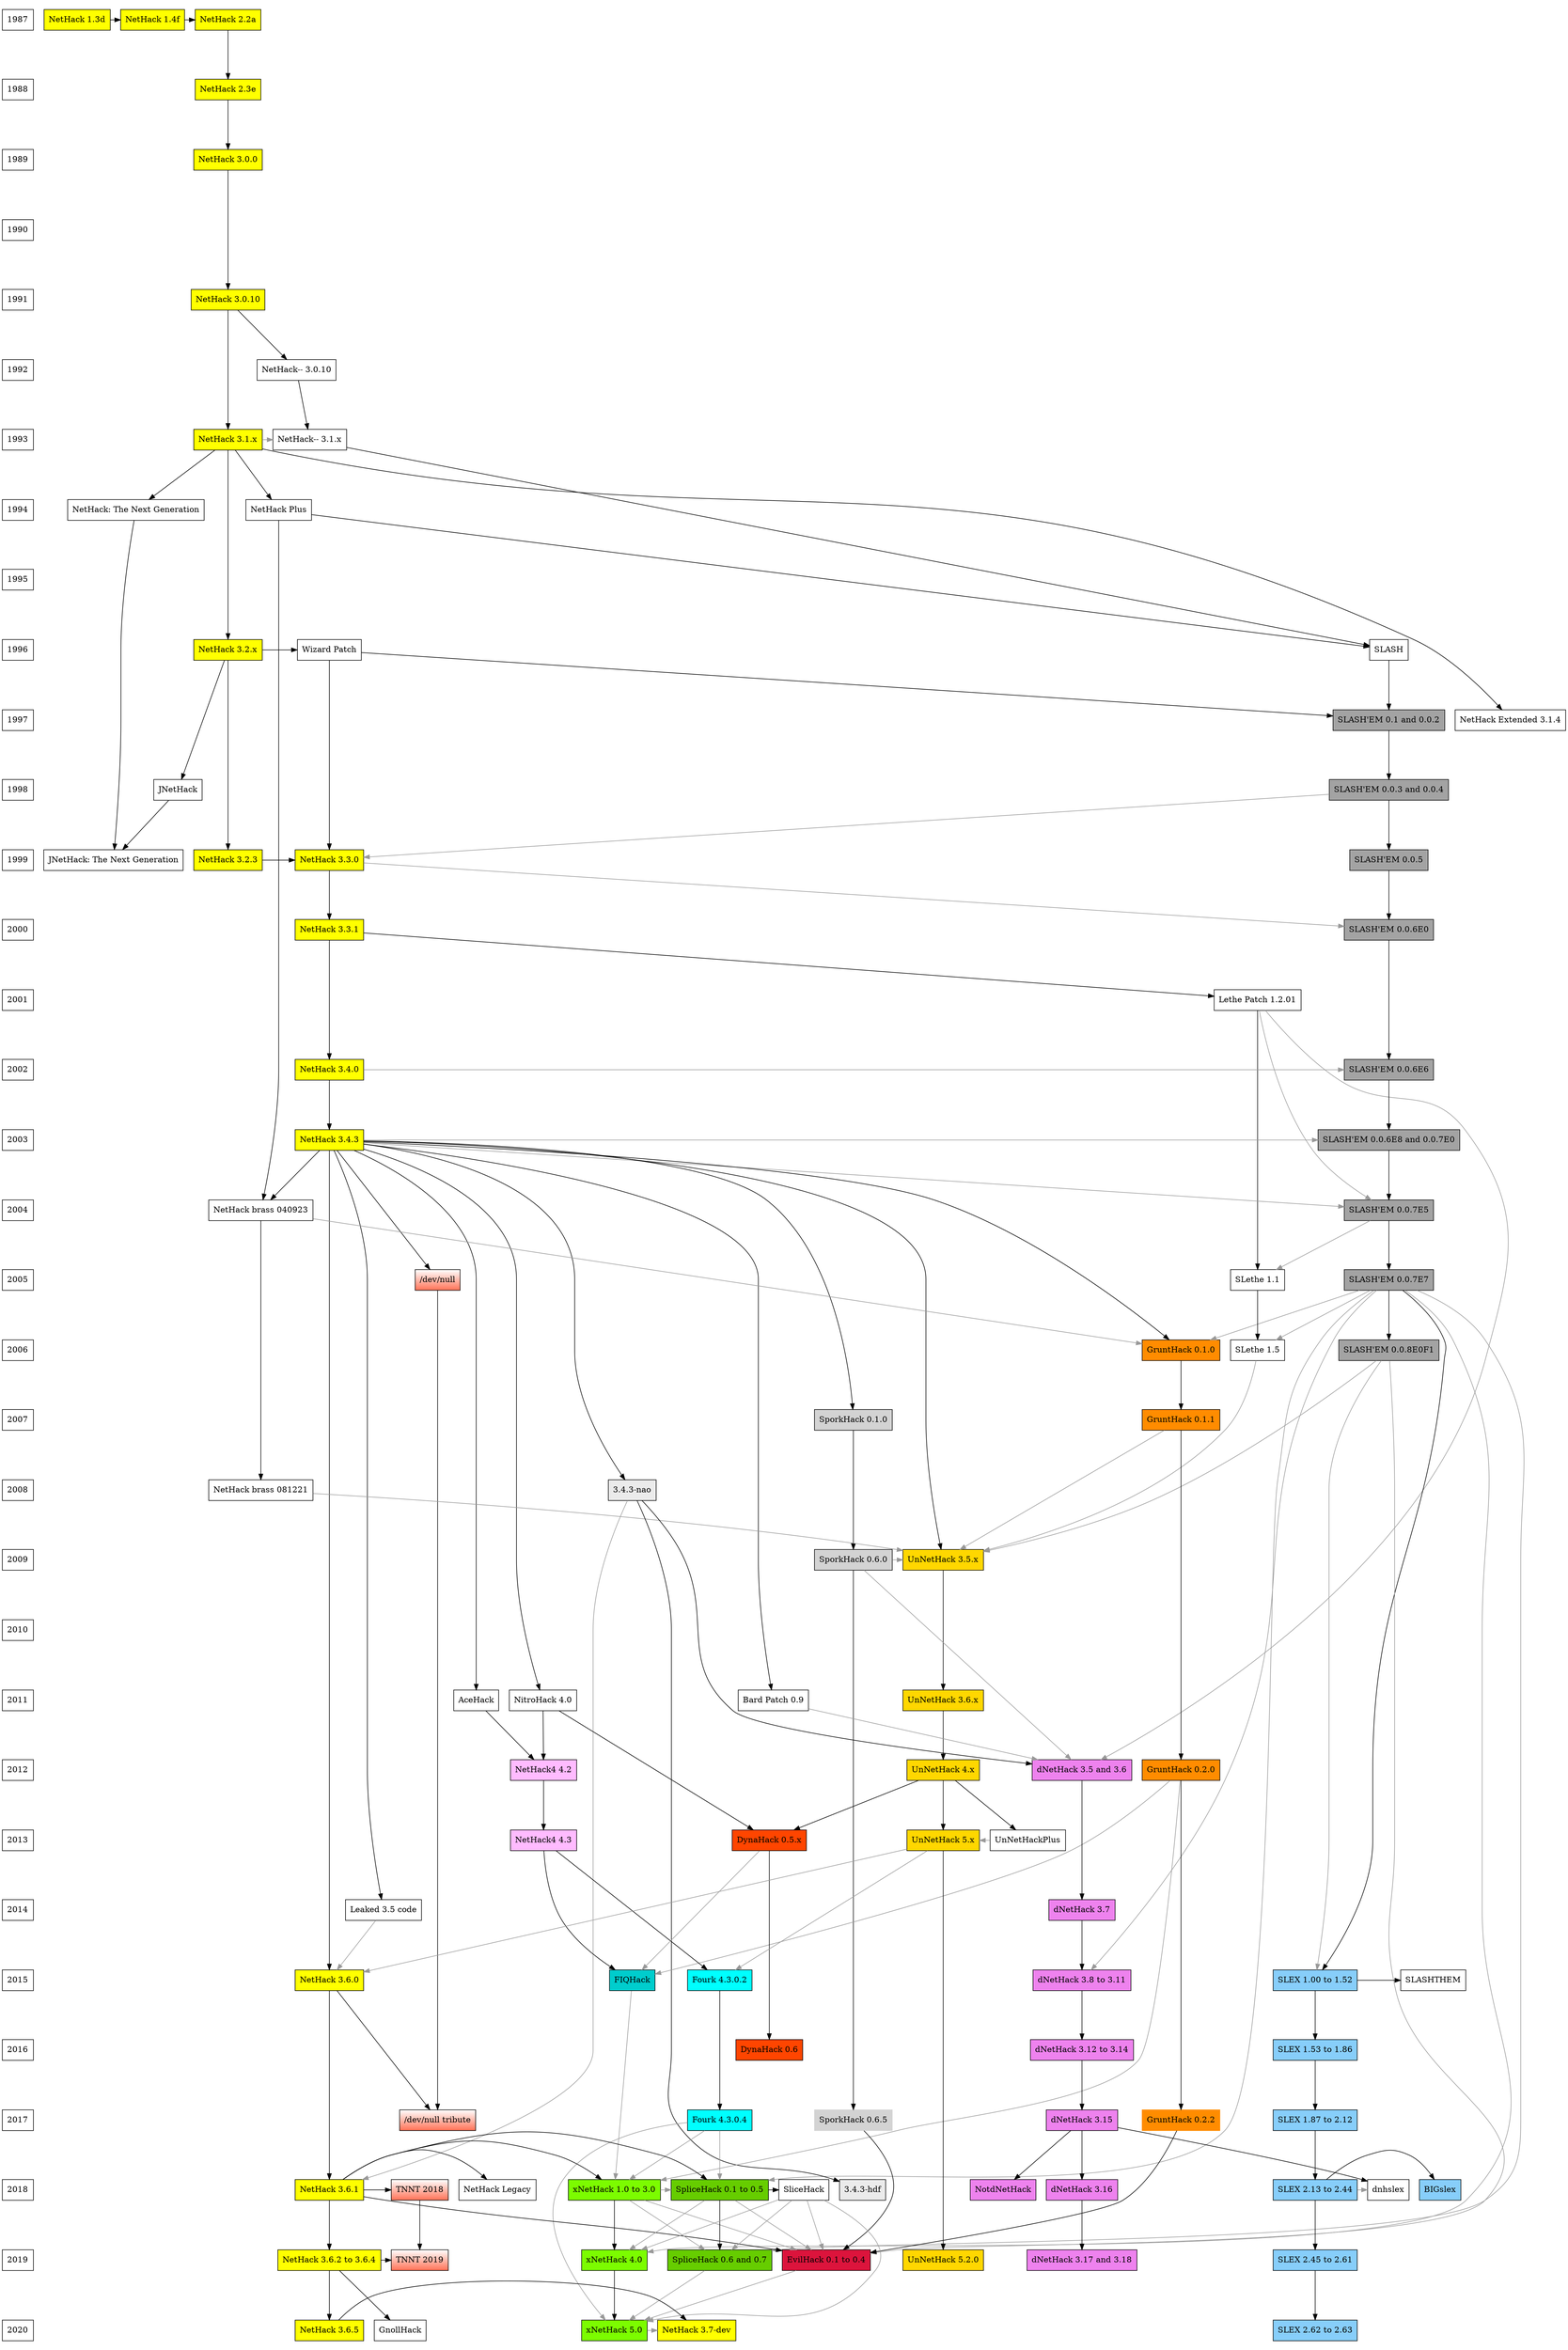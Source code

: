 /* Timeline of all NetHack variants, organized by date.
 *
 * A solid line represents a direct derivation; a dashed line represents
 * inspiration or a smaller group of features copied over.
 *
 * Yellow boxes represent vanilla; white boxes represent abandoned, obsoleted,
 * or fringe variants; various other colors denote active or at least
 * maintained variants.
 *
 * If a variant has more than one release in a year, they are generally merged
 * to avoid having to put two adjacent nodes for the same thing.
 *
 * Also, some releases might be skipped if nothing interesting happened with
 * that node.
 *
 * This graph is not very good at displaying rolling releases that don't have
 * tagged versions; in particular, 3.4.3-nao is a long running one. Variants
 * are marked as unversioned if they don't have clear version numbers (such as
 * FIQHack), or are new in the current year, or were abandoned after one
 * release and only ever had one version.
 *
 * The rules of thumb for whether a current variant should be included on this
 * graph are generally: it should be playable on a server, it should have had
 * at least one release, and it should not be a self-proclaimed joke variant.
 * It's up for some debate what happens if a variant is abandoned, then picked
 * back up by someone else and development and releases resume. Currently these
 * are rendered with a border of their fill color (i.e. no border).
 *
 * Original for UnNetHack by Patric Mueller (bhaak).
 * Updated to reflect changes since 2009 and all other variants by aosdict.
 */

digraph unix {
/* experimental */
/* splines="ortho"; */

ratio=1.50;

        node [shape=rect, style=filled, fillcolor=white];

	1987 [shape=rect];
	1988 [shape=rect];
	1989 [shape=rect];
	1990 [shape=rect];
	1991 [shape=rect];
	1992 [shape=rect];
	1993 [shape=rect];
	1994 [shape=rect];
	1995 [shape=rect];
	1996 [shape=rect];
	1997 [shape=rect];
	1998 [shape=rect];
	1999 [shape=rect];
	2000 [shape=rect];
	2001 [shape=rect];
	2002 [shape=rect];
	2003 [shape=rect];
	2004 [shape=rect];
	2005 [shape=rect];
	2006 [shape=rect];
	2007 [shape=rect];
	2008 [shape=rect];
	2009 [shape=rect];
	2010 [shape=rect];
	2011 [shape=rect];
	2012 [shape=rect];
	2013 [shape=rect];
	2014 [shape=rect];
	2015 [shape=rect];
	2016 [shape=rect];
	2017 [shape=rect];
	2018 [shape=rect];
	2019 [shape=rect];
	2020 [shape=rect];

        /* Arrows in this section are for formatting only and should all be
         * marked invisible, conveying no semantic information about the
         * variants. Beware of cascading effects from GraphViz subsequently
         * messing up the graph in other places after applying a constraint here.
         * If there *is* already a real relationship between two of the nodes
         * on the same level, be sure to omit any invisible arrows here, since
         * they will mess up the actually rendering arrows, and the relationship
         * will be preserved anyway. */
        {rank=same; 1987 "NetHack 1.3d" "NetHack 1.4f" "NetHack 2.2a" ;}
        {rank=same; 1988 "NetHack 2.3e" ;}
        {rank=same; 1989 "NetHack 3.0.0" ;}
        {rank=same; 1990 ;}
        {rank=same; 1991 "NetHack 3.0.10" ;}
        {rank=same; 1992 "NetHack-- 3.0.10" ;}
        {rank=same; 1993 "NetHack 3.1.x" "NetHack-- 3.1.x" ;}
        {rank=same; 1994 "NetHack Plus" "NetHack: The Next Generation" ;}
        {rank=same; 1995 ;}
        {rank=same; 1996 "NetHack 3.2.x" "SLASH" "Wizard Patch" ;}
        {rank=same; 1997 "NetHack Extended 3.1.4" "SLASH'EM 0.1 and 0.0.2" ;}
        {rank=same; 1998 "JNetHack" "SLASH'EM 0.0.3 and 0.0.4" ;}
        {rank=same; 1999 "NetHack 3.2.3" "NetHack 3.3.0" "JNetHack: The Next Generation" "SLASH'EM 0.0.5" ;}
        {rank=same; 2000 "NetHack 3.3.1" "SLASH'EM 0.0.6E0" ;}
        {rank=same; 2001 "Lethe Patch 1.2.01" ;}
        {rank=same; 2002 "NetHack 3.4.0" "SLASH'EM 0.0.6E6"  ;}
        {rank=same; 2003 "NetHack 3.4.3" "SLASH'EM 0.0.6E8 and 0.0.7E0" ;}
        {rank=same; 2004 "NetHack brass 040923" "SLASH'EM 0.0.7E5" ;}
        {rank=same; 2005 "/dev/null" "SLASH'EM 0.0.7E7" "SLethe 1.1" ;}
        {rank=same; 2006 "GruntHack 0.1.0" "SLASH'EM 0.0.8E0F1" "SLethe 1.5" ;}
        {rank=same; 2007 "SporkHack 0.1.0" "GruntHack 0.1.1" ;}
        {rank=same; 2008 "NetHack brass 081221" "3.4.3-nao";}
        {rank=same; 2009 "UnNetHack 3.5.x" "SporkHack 0.6.0";}
        {rank=same; 2011 "UnNetHack 3.6.x" "AceHack" "NitroHack 4.0" "Bard Patch 0.9" ;}
        {rank=same; 2012 "NetHack4 4.2" "GruntHack 0.2.0" "UnNetHack 4.x" "dNetHack 3.5 and 3.6" ;}
        {rank=same; 2013 "NetHack4 4.3" "DynaHack 0.5.x" "UnNetHack 5.x" "UnNetHackPlus" ;}
        {rank=same; 2014 "Leaked 3.5 code" "dNetHack 3.7" ;}
        {rank=same; 2015 "NetHack 3.6.0" "FIQHack" "Fourk 4.3.0.2" "dNetHack 3.8 to 3.11" "SLEX 1.00 to 1.52" "SLASHTHEM" ;}
        {rank=same; 2016 "dNetHack 3.12 to 3.14" "DynaHack 0.6" "SLEX 1.53 to 1.86" ;}
        {rank=same; 2017 "SporkHack 0.6.5" "GruntHack 0.2.2" "Fourk 4.3.0.4" "dNetHack 3.15" "SLEX 1.87 to 2.12" "/dev/null tribute";}
        {rank=same; 2018 "NetHack 3.6.1" "3.4.3-hdf" "xNetHack 1.0 to 3.0" "SpliceHack 0.1 to 0.5" "TNNT 2018" "SliceHack" "NotdNetHack" "dNetHack 3.16" "SLEX 2.13 to 2.44" "dnhslex" "BIGslex" "NetHack Legacy" ;}
        {rank=same; 2019 "NetHack 3.6.2 to 3.6.4" "xNetHack 4.0" "SpliceHack 0.6 and 0.7" "EvilHack 0.1 to 0.4" "TNNT 2019" "UnNetHack 5.2.0" "dNetHack 3.17 and 3.18" "SLEX 2.45 to 2.61";}
        {rank=same; 2020 "NetHack 3.6.5" "NetHack 3.7-dev" "xNetHack 5.0" "SLEX 2.62 to 2.63" "GnollHack" ;}

	/* NetHack */
        /* increment group number when there is more than one version in a year */
	"NetHack 1.3d" -> "NetHack 1.4f" -> "NetHack 2.2a" -> "NetHack 2.3e" -> "NetHack 3.0.0" -> "NetHack 3.0.10" -> "NetHack 3.1.x" -> "NetHack 3.2.x" -> "NetHack 3.2.3" -> "NetHack 3.3.0" -> "NetHack 3.3.1" -> "NetHack 3.4.0" -> "NetHack 3.4.3" -> "NetHack 3.6.0" -> "NetHack 3.6.1" -> "NetHack 3.6.2 to 3.6.4" -> "NetHack 3.6.5" -> "NetHack 3.7-dev" [weight=10];
        "NetHack 3.4.3" -> "Leaked 3.5 code"
        "Leaked 3.5 code" -> "NetHack 3.6.0" [color=gray60];
	"NetHack 1.3d" [fillcolor="yellow"];
	"NetHack 1.4f" [fillcolor="yellow"];
	"NetHack 2.2a" [group=vanilla1, fillcolor="yellow"];
	"NetHack 2.3e" [group=vanilla1, fillcolor="yellow"];
	"NetHack 3.0.0" [group=vanilla1, fillcolor="yellow"];
	"NetHack 3.0.10" [group=vanilla1, fillcolor="yellow"];
	"NetHack 3.1.x" [group=vanilla1, fillcolor="yellow"];
	"NetHack 3.2.x" [group=vanilla1, fillcolor="yellow"];
	"NetHack 3.2.3" [group=vanilla1, fillcolor="yellow"];
	"NetHack 3.3.0" [group=vanilla2, fillcolor="yellow"];
	"NetHack 3.3.1" [group=vanilla2, fillcolor="yellow"];
	"NetHack 3.4.0" [group=vanilla2,fillcolor="yellow"];
	"NetHack 3.4.3" [group=vanilla2, fillcolor="yellow"];
	"NetHack 3.6.0" [group=vanilla2, fillcolor="yellow"];
	"NetHack 3.6.1" [group=vanilla2, fillcolor="yellow"];
	"NetHack 3.6.2 to 3.6.4" [group=vanilla2, fillcolor="yellow"];
        /* "NetHack 3.6.3 and 3.6.4" [group=vanilla3, fillcolor="yellow"]; */
        /* "NetHack 3.6.4" [group=vanilla3, fillcolor="yellow"]; */
        "NetHack 3.6.5" [group=vanilla2, fillcolor="yellow"];
        "NetHack 3.7-dev" [fillcolor="yellow"];

	/* NetHack: The Next Generation */
	"NetHack 3.1.x" -> "NetHack: The Next Generation";

        /* NetHack Extended */
        "NetHack 3.1.x" -> "NetHack Extended 3.1.4";

        /* JNetHack */
        "NetHack 3.2.x" -> "JNetHack";
        "JNetHack" -> "JNetHack: The Next Generation";
        "NetHack: The Next Generation" -> "JNetHack: The Next Generation";

	/* nethackwiki.com/wiki/NetHack-- */
	"NetHack 3.0.10" -> "NetHack-- 3.0.10";
	"NetHack-- 3.0.10" -> "NetHack-- 3.1.x";
	"NetHack 3.1.x" -> "NetHack-- 3.1.x" [color=gray60];

	/* nethack.wikia.com/wiki/NetHack_Plus */
	"NetHack 3.1.x" -> "NetHack Plus";

	/* SLASH V1 - V6,  slashem/dat/history */
	"NetHack-- 3.1.x" -> "SLASH";
	"NetHack Plus" -> "SLASH";
        "SLASH" [group=slash];

	/* Wizard Patch */
	"NetHack 3.2.x" -> "Wizard Patch";
	"Wizard Patch" -> "NetHack 3.3.0";
	"Wizard Patch" -> "SLASH'EM 0.1 and 0.0.2";

	/* SLASH EM */
	"SLASH" -> "SLASH'EM 0.1 and 0.0.2";
	"NetHack 3.3.0" -> "SLASH'EM 0.0.6E0" [color=gray60];
	"NetHack 3.4.0" -> "SLASH'EM 0.0.6E6" [color=gray60];
	"NetHack 3.4.3" -> "SLASH'EM 0.0.6E8 and 0.0.7E0" [color=gray60];
	"NetHack 3.4.3" -> "SLASH'EM 0.0.7E5" [color=gray60];
        "SLASH'EM 0.0.3 and 0.0.4" -> "NetHack 3.3.0" [color=gray60];
	"SLASH'EM 0.1 and 0.0.2" -> "SLASH'EM 0.0.3 and 0.0.4" -> "SLASH'EM 0.0.5" -> "SLASH'EM 0.0.6E0" -> "SLASH'EM 0.0.6E6" ->  "SLASH'EM 0.0.6E8 and 0.0.7E0" -> "SLASH'EM 0.0.7E5" -> "SLASH'EM 0.0.7E7" -> "SLASH'EM 0.0.8E0F1";
	"SLASH'EM 0.1 and 0.0.2"  [group=slash, fillcolor=gray64];
	"SLASH'EM 0.0.3 and 0.0.4"  [group=slash, fillcolor=gray64];
	"SLASH'EM 0.0.5"  [group=slash, fillcolor=gray64];
	"SLASH'EM 0.0.6E0"  [group=slash, fillcolor=gray64];
	"SLASH'EM 0.0.6E6"  [group=slash, fillcolor=gray64];
	"SLASH'EM 0.0.6E8 and 0.0.7E0"  [group=slash, fillcolor=gray64];
	"SLASH'EM 0.0.7E5"  [group=slash, fillcolor=gray64];
	"SLASH'EM 0.0.7E7"  [group=slash, fillcolor=gray64];
	"SLASH'EM 0.0.8E0F1" [group=slash, fillcolor=gray64];

        /* NAO - alt.org/nethack */
        "NetHack 3.4.3" -> "3.4.3-nao";
        "3.4.3-nao" -> "NetHack 3.6.1" [color=gray60];
        "3.4.3-nao" [fillcolor="gray92"];

        /* HDF - hardfought.org server builds */
        "3.4.3-nao" -> "3.4.3-hdf";
        "3.4.3-hdf" [fillcolor="gray92"]

        /* devnull tournament */
        "NetHack 3.4.3" -> "/dev/null";
        "/dev/null" -> "/dev/null tribute";
        "NetHack 3.6.0" -> "/dev/null tribute";
        "/dev/null" [group=tournament, fillcolor="white:coral1", gradientangle=270]
        "/dev/null tribute" [group=tournament, fillcolor="white:coral1", gradientangle=270]

        /* The November NetHack Tournament */
        "NetHack 3.6.1" -> "TNNT 2018";
        "NetHack 3.6.2 to 3.6.4" -> "TNNT 2019";
        "TNNT 2018" -> "TNNT 2019";
        "TNNT 2018" [group=tournament, fillcolor="white:coral1", gradientangle=270]
        "TNNT 2019" [group=tournament, fillcolor="white:coral1", gradientangle=270]

	/* GruntHack */
	"NetHack 3.4.3" -> "GruntHack 0.1.0";
        "SLASH'EM 0.0.7E7" -> "GruntHack 0.1.0" [color=gray60];
        "NetHack brass 040923" -> "GruntHack 0.1.0" [color=gray60];
	"GruntHack 0.1.0" -> "GruntHack 0.1.1";
        "GruntHack 0.1.1" -> "GruntHack 0.2.0";
        "GruntHack 0.2.0" -> "GruntHack 0.2.2";
	"GruntHack 0.1.0" [group=gh, fillcolor=darkorange];
	"GruntHack 0.1.1" [group=gh, fillcolor=darkorange];
        "GruntHack 0.2.0" [group=gh, fillcolor=darkorange];
        "GruntHack 0.2.2" [group=gh, fillcolor=darkorange, color=darkorange];

	/* SporkHack */
	"NetHack 3.4.3" -> "SporkHack 0.1.0";
	"SporkHack 0.1.0" -> "SporkHack 0.6.0";
	"SporkHack 0.6.0" -> "SporkHack 0.6.5";
        "SporkHack 0.1.0" [group=spork, fillcolor=lightgray];
        "SporkHack 0.6.0" [group=spork, fillcolor=lightgray];
        "SporkHack 0.6.5" [group=spork, fillcolor=lightgray, color=lightgray];

	/* NetHack brass www.maroon.dti.ne.jp/youkan/nethack/index_e.html */
	"NetHack 3.4.3" -> "NetHack brass 040923";
	"NetHack Plus" -> "NetHack brass 040923";
	"NetHack brass 040923" -> "NetHack brass 081221";
	"NetHack brass 040923" [group=brass];
        "NetHack brass 081221" [group=brass];

	/* Lethe Patch */
	"NetHack 3.3.1" -> "Lethe Patch 1.2.01";
	"Lethe Patch 1.2.01" -> "SLethe 1.1" -> "SLethe 1.5";
	"Lethe Patch 1.2.01" -> "SLASH'EM 0.0.7E5" [color=gray60];
        "SLASH'EM 0.0.7E5" -> "SLethe 1.1" [color=gray60];
        "SLASH'EM 0.0.7E7" -> "SLethe 1.5" [color=gray60];
        "Lethe Patch 1.2.01" [group=slethe]
        "SLethe 1.1" [group=slethe]
        "SLethe 1.5" [group=slethe]

	/* UnNetHack */
	"NetHack 3.4.3" -> "UnNetHack 3.5.x";
	"SLASH'EM 0.0.8E0F1" -> "UnNetHack 3.5.x" [color=gray60];
	"NetHack brass 081221" -> "UnNetHack 3.5.x" [color=gray60];
	"GruntHack 0.1.1" -> "UnNetHack 3.5.x" [color=gray60];
	"SporkHack 0.6.0" -> "UnNetHack 3.5.x" [color=gray60];
	"SLethe 1.5" -> "UnNetHack 3.5.x" [color=gray60];
	"UnNetHackPlus" -> "UnNetHack 5.x" [color=gray60];
        "UnNetHack 3.5.x" -> "UnNetHack 3.6.x" -> "UnNetHack 4.x" -> "UnNetHack 5.x" -> "UnNetHack 5.2.0";
        "UnNetHack 5.x" -> "NetHack 3.6.0" [color=gray60];
	"UnNetHack 3.5.x" [group=un, fillcolor=gold];
	"UnNetHack 3.6.x" [group=un, fillcolor=gold];
	"UnNetHack 4.x" [group=un, fillcolor=gold];
	"UnNetHack 5.x" [group=un, fillcolor=gold];
	"UnNetHack 5.2.0" [group=un, fillcolor=gold];

        /* UnNetHackPlus */
        "UnNetHack 4.x" -> "UnNetHackPlus"

        /* Bard patch */
        "NetHack 3.4.3" -> "Bard Patch 0.9"

        /* dNetHack */
        "3.4.3-nao" -> "dNetHack 3.5 and 3.6" -> "dNetHack 3.7" -> "dNetHack 3.8 to 3.11" -> "dNetHack 3.12 to 3.14" -> "dNetHack 3.15" -> "dNetHack 3.16" -> "dNetHack 3.17 and 3.18"
        "Bard Patch 0.9" -> "dNetHack 3.5 and 3.6" [color=gray60];
        "Lethe Patch 1.2.01" -> "dNetHack 3.5 and 3.6" [color=gray60];
        "SLASH'EM 0.0.7E7" -> "dNetHack 3.8 to 3.11" [color=gray60];
        "SporkHack 0.6.0" -> "dNetHack 3.5 and 3.6" [color=gray60];
        "dNetHack 3.5 and 3.6" [group=dnh, fillcolor=violet];
        "dNetHack 3.7" [group=dnh, fillcolor=violet];
        "dNetHack 3.8 to 3.11" [group=dnh, fillcolor=violet];
        "dNetHack 3.12 to 3.14" [group=dnh, fillcolor=violet];
        "dNetHack 3.15" [group=dnh, fillcolor=violet];
        "dNetHack 3.16" [group=dnh, fillcolor=violet];
        "dNetHack 3.17 and 3.18" [group=dnh, fillcolor=violet];

        /* NotDNetHack */
        "dNetHack 3.15" -> "NotdNetHack"
        "NotdNetHack" [fillcolor=violet];

        /* AceHack */
        "NetHack 3.4.3" -> "AceHack"

        /* Nitro and NetHack4 */
        "NetHack 3.4.3" -> "NitroHack 4.0"
        "NitroHack 4.0" -> "NetHack4 4.2"
        "AceHack" -> "NetHack4 4.2"
        "NetHack4 4.2" -> "NetHack4 4.3"
        "NetHack4 4.2" [group=nh4, fillcolor=plum1];
        "NetHack4 4.3" [group=nh4, fillcolor=plum1];

        /* Fourk */
        "NetHack4 4.3" -> "Fourk 4.3.0.2"
        "Fourk 4.3.0.2" -> "Fourk 4.3.0.4"
        "UnNetHack 5.x" -> "Fourk 4.3.0.2" [color=gray60];
        "Fourk 4.3.0.2" [group=fourk, fillcolor=cyan];
        "Fourk 4.3.0.4" [group=fourk, fillcolor=cyan];

        /* FIQHack */
        "NetHack4 4.3" -> "FIQHack"
        "GruntHack 0.2.0" -> "FIQHack" [color=gray60];
        "DynaHack 0.5.x" -> "FIQHack" [color=gray60];
        "FIQHack" [fillcolor=cyan3];

        /* DynaHack */
        "NitroHack 4.0" -> "DynaHack 0.5.x"
        "UnNetHack 4.x" -> "DynaHack 0.5.x"
        "DynaHack 0.5.x" -> "DynaHack 0.6"
        "DynaHack 0.5.x" [group=dyn, fillcolor=orangered];
        "DynaHack 0.6" [group=dyn, fillcolor=orangered];

        /* SLEX and SLASHTHEM */
        "SLASH'EM 0.0.7E7" -> "SLEX 1.00 to 1.52"
        "SLASH'EM 0.0.8E0F1" -> "SLEX 1.00 to 1.52" [color=gray60];
        "SLEX 1.00 to 1.52" -> "SLEX 1.53 to 1.86"
        "SLEX 1.53 to 1.86" -> "SLEX 1.87 to 2.12"
        "SLEX 1.87 to 2.12" -> "SLEX 2.13 to 2.44"
        "SLEX 2.13 to 2.44" -> "SLEX 2.45 to 2.61"
        "SLEX 2.45 to 2.61" -> "SLEX 2.62 to 2.63"
        "SLEX 1.00 to 1.52" -> "SLASHTHEM"
        "SLEX 1.00 to 1.52" [group=slex, fillcolor=lightskyblue];
        "SLEX 1.53 to 1.86" [group=slex, fillcolor=lightskyblue];
        "SLEX 1.87 to 2.12" [group=slex, fillcolor=lightskyblue];
        "SLEX 2.13 to 2.44" [group=slex, fillcolor=lightskyblue];
        "SLEX 2.45 to 2.61" [group=slex, fillcolor=lightskyblue];
        "SLEX 2.62 to 2.63" [group=slex, fillcolor=lightskyblue];

        /* Amy, why */
        "SLEX 2.13 to 2.44" -> "dnhslex" [color=gray60];
        "dNetHack 3.15" -> "dnhslex";
        "SLEX 2.13 to 2.44" -> "BIGslex"
        "BIGslex" [fillcolor=lightskyblue];

        /* xNetHack */
        "NetHack 3.6.1" -> "xNetHack 1.0 to 3.0";
        "GruntHack 0.2.0" -> "xNetHack 1.0 to 3.0" [color=gray60];
        "Fourk 4.3.0.4" -> "xNetHack 1.0 to 3.0" [color=gray60];
        "FIQHack" -> "xNetHack 1.0 to 3.0" [color=gray60];
        "SLASH'EM 0.0.7E7" -> "xNetHack 4.0" [color=gray60];
        "SpliceHack 0.1 to 0.5" -> "xNetHack 4.0" [color=gray60];
        "SpliceHack 0.6 and 0.7" -> "xNetHack 5.0" [color=gray60];
        "SliceHack" -> "xNetHack 4.0" [color=gray60];
        "SliceHack" -> "xNetHack 5.0" [color=gray60];
        "EvilHack 0.1 to 0.4" -> "xNetHack 5.0" [color=gray60];
        "Fourk 4.3.0.4" -> "xNetHack 5.0" [color=gray60];
        "xNetHack 5.0" -> "NetHack 3.7-dev" [color=gray60];
        "xNetHack 1.0 to 3.0" -> "xNetHack 4.0" -> "xNetHack 5.0";
        "xNetHack 1.0 to 3.0" [group=xnh, fillcolor=lawngreen];
        "xNetHack 4.0" [group=xnh, fillcolor=lawngreen];
        "xNetHack 5.0" [group=xnh, fillcolor=lawngreen];

        /* SpliceHack */
        "NetHack 3.6.1" -> "SpliceHack 0.1 to 0.5";
        "xNetHack 1.0 to 3.0" -> "SpliceHack 0.1 to 0.5" [color=gray60];
        "SLASH'EM 0.0.7E7" -> "SpliceHack 0.1 to 0.5" [color=gray60];
        "Fourk 4.3.0.4" -> "SpliceHack 0.1 to 0.5" [color=gray60];
        "xNetHack 1.0 to 3.0" -> "SpliceHack 0.6 and 0.7" [color=gray60];
        "SliceHack" -> "SpliceHack 0.6 and 0.7" [color=gray60];
        "SLASH'EM 0.0.7E7" -> "SpliceHack 0.6 and 0.7" [color=gray60];
        "SpliceHack 0.1 to 0.5" -> "SpliceHack 0.6 and 0.7";
        "SpliceHack 0.1 to 0.5" [group=spl, fillcolor=chartreuse3];
        "SpliceHack 0.6 and 0.7" [group=spl, fillcolor=chartreuse3];

        /* Michael Searle's SliceHack */
        "SpliceHack 0.1 to 0.5" -> "SliceHack" [weight=10];

        /* K2's EvilHack */
        "NetHack 3.6.1" -> "EvilHack 0.1 to 0.4";
        "GruntHack 0.2.2" -> "EvilHack 0.1 to 0.4";
        "SporkHack 0.6.5" -> "EvilHack 0.1 to 0.4";
        "xNetHack 1.0 to 3.0" -> "EvilHack 0.1 to 0.4" [color=gray60];
        "SpliceHack 0.1 to 0.5" -> "EvilHack 0.1 to 0.4" [color=gray60];
        "SliceHack" -> "EvilHack 0.1 to 0.4" [color=gray60];
        "SLASH'EM 0.0.8E0F1" -> "EvilHack 0.1 to 0.4" [color=gray60];
        "EvilHack 0.1 to 0.4" [group=evil, fillcolor=crimson];

        /* GnollHack */
        "NetHack 3.6.2 to 3.6.4" -> "GnollHack";

        /* NetHack Legacy */
        "NetHack 3.6.1" -> "NetHack Legacy";

	"1987" -> "1988" -> "1989" -> "1990" -> "1991" -> "1992" -> "1993" -> "1994" -> "1995" -> "1996" -> "1997" -> "1998" -> "1999" -> "2000" -> "2001" -> "2002" -> "2003" -> "2004" -> "2005" -> "2006" -> "2007" -> "2008" -> "2009" -> "2010" -> "2011" -> "2012" -> "2013" -> "2014" -> "2015" -> "2016" -> "2017" -> "2018" -> "2019" -> "2020" [shape=rect, style=invis];

}
